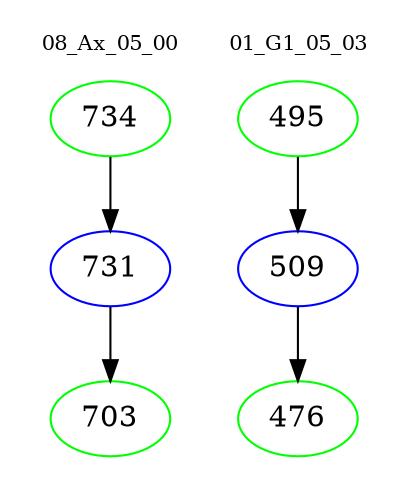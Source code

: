 digraph{
subgraph cluster_0 {
color = white
label = "08_Ax_05_00";
fontsize=10;
T0_734 [label="734", color="green"]
T0_734 -> T0_731 [color="black"]
T0_731 [label="731", color="blue"]
T0_731 -> T0_703 [color="black"]
T0_703 [label="703", color="green"]
}
subgraph cluster_1 {
color = white
label = "01_G1_05_03";
fontsize=10;
T1_495 [label="495", color="green"]
T1_495 -> T1_509 [color="black"]
T1_509 [label="509", color="blue"]
T1_509 -> T1_476 [color="black"]
T1_476 [label="476", color="green"]
}
}
